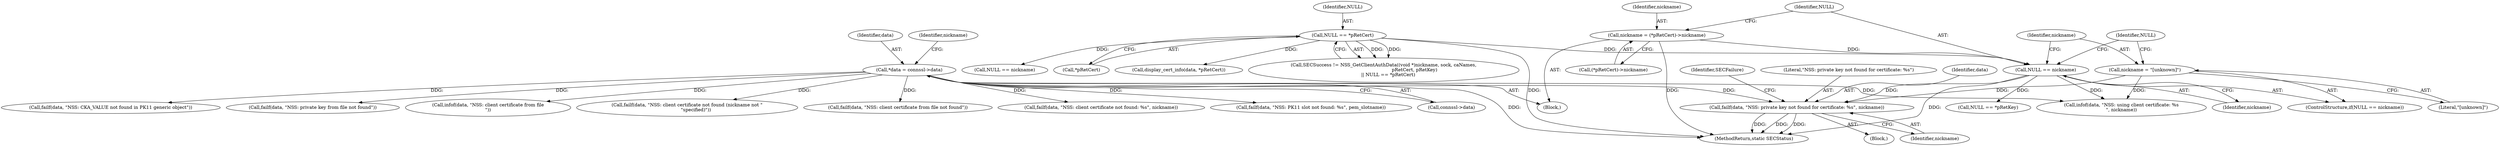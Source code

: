 digraph "0_curl_curl-7_50_2~32@pointer" {
"1000291" [label="(Call,failf(data, \"NSS: private key not found for certificate: %s\", nickname))"];
"1000117" [label="(Call,*data = connssl->data)"];
"1000279" [label="(Call,NULL == nickname)"];
"1000253" [label="(Call,NULL == *pRetCert)"];
"1000272" [label="(Call,nickname = (*pRetCert)->nickname)"];
"1000282" [label="(Call,nickname = \"[unknown]\")"];
"1000282" [label="(Call,nickname = \"[unknown]\")"];
"1000287" [label="(Identifier,NULL)"];
"1000254" [label="(Identifier,NULL)"];
"1000274" [label="(Call,(*pRetCert)->nickname)"];
"1000280" [label="(Identifier,NULL)"];
"1000175" [label="(Call,failf(data, \"NSS: CKA_VALUE not found in PK11 generic object\"))"];
"1000119" [label="(Call,connssl->data)"];
"1000117" [label="(Call,*data = connssl->data)"];
"1000278" [label="(ControlStructure,if(NULL == nickname))"];
"1000109" [label="(Block,)"];
"1000253" [label="(Call,NULL == *pRetCert)"];
"1000296" [label="(Identifier,SECFailure)"];
"1000294" [label="(Identifier,nickname)"];
"1000293" [label="(Literal,\"NSS: private key not found for certificate: %s\")"];
"1000301" [label="(Call,display_cert_info(data, *pRetCert))"];
"1000218" [label="(Call,failf(data, \"NSS: private key from file not found\"))"];
"1000307" [label="(MethodReturn,static SECStatus)"];
"1000225" [label="(Call,infof(data, \"NSS: client certificate from file\n\"))"];
"1000259" [label="(Call,NULL == nickname)"];
"1000284" [label="(Literal,\"[unknown]\")"];
"1000262" [label="(Call,failf(data, \"NSS: client certificate not found (nickname not \"\n            \"specified)\"))"];
"1000281" [label="(Identifier,nickname)"];
"1000272" [label="(Call,nickname = (*pRetCert)->nickname)"];
"1000242" [label="(Call,SECSuccess != NSS_GetClientAuthData((void *)nickname, sock, caNames,\n                                          pRetCert, pRetKey)\n      || NULL == *pRetCert)"];
"1000290" [label="(Block,)"];
"1000118" [label="(Identifier,data)"];
"1000292" [label="(Identifier,data)"];
"1000291" [label="(Call,failf(data, \"NSS: private key not found for certificate: %s\", nickname))"];
"1000198" [label="(Call,failf(data, \"NSS: client certificate from file not found\"))"];
"1000255" [label="(Call,*pRetCert)"];
"1000286" [label="(Call,NULL == *pRetKey)"];
"1000273" [label="(Identifier,nickname)"];
"1000266" [label="(Call,failf(data, \"NSS: client certificate not found: %s\", nickname))"];
"1000283" [label="(Identifier,nickname)"];
"1000124" [label="(Identifier,nickname)"];
"1000297" [label="(Call,infof(data, \"NSS: using client certificate: %s\n\", nickname))"];
"1000279" [label="(Call,NULL == nickname)"];
"1000157" [label="(Call,failf(data, \"NSS: PK11 slot not found: %s\", pem_slotname))"];
"1000291" -> "1000290"  [label="AST: "];
"1000291" -> "1000294"  [label="CFG: "];
"1000292" -> "1000291"  [label="AST: "];
"1000293" -> "1000291"  [label="AST: "];
"1000294" -> "1000291"  [label="AST: "];
"1000296" -> "1000291"  [label="CFG: "];
"1000291" -> "1000307"  [label="DDG: "];
"1000291" -> "1000307"  [label="DDG: "];
"1000291" -> "1000307"  [label="DDG: "];
"1000117" -> "1000291"  [label="DDG: "];
"1000279" -> "1000291"  [label="DDG: "];
"1000282" -> "1000291"  [label="DDG: "];
"1000117" -> "1000109"  [label="AST: "];
"1000117" -> "1000119"  [label="CFG: "];
"1000118" -> "1000117"  [label="AST: "];
"1000119" -> "1000117"  [label="AST: "];
"1000124" -> "1000117"  [label="CFG: "];
"1000117" -> "1000307"  [label="DDG: "];
"1000117" -> "1000157"  [label="DDG: "];
"1000117" -> "1000175"  [label="DDG: "];
"1000117" -> "1000198"  [label="DDG: "];
"1000117" -> "1000218"  [label="DDG: "];
"1000117" -> "1000225"  [label="DDG: "];
"1000117" -> "1000262"  [label="DDG: "];
"1000117" -> "1000266"  [label="DDG: "];
"1000117" -> "1000297"  [label="DDG: "];
"1000279" -> "1000278"  [label="AST: "];
"1000279" -> "1000281"  [label="CFG: "];
"1000280" -> "1000279"  [label="AST: "];
"1000281" -> "1000279"  [label="AST: "];
"1000283" -> "1000279"  [label="CFG: "];
"1000287" -> "1000279"  [label="CFG: "];
"1000279" -> "1000307"  [label="DDG: "];
"1000253" -> "1000279"  [label="DDG: "];
"1000272" -> "1000279"  [label="DDG: "];
"1000279" -> "1000286"  [label="DDG: "];
"1000279" -> "1000297"  [label="DDG: "];
"1000253" -> "1000242"  [label="AST: "];
"1000253" -> "1000255"  [label="CFG: "];
"1000254" -> "1000253"  [label="AST: "];
"1000255" -> "1000253"  [label="AST: "];
"1000242" -> "1000253"  [label="CFG: "];
"1000253" -> "1000307"  [label="DDG: "];
"1000253" -> "1000242"  [label="DDG: "];
"1000253" -> "1000242"  [label="DDG: "];
"1000253" -> "1000259"  [label="DDG: "];
"1000253" -> "1000301"  [label="DDG: "];
"1000272" -> "1000109"  [label="AST: "];
"1000272" -> "1000274"  [label="CFG: "];
"1000273" -> "1000272"  [label="AST: "];
"1000274" -> "1000272"  [label="AST: "];
"1000280" -> "1000272"  [label="CFG: "];
"1000272" -> "1000307"  [label="DDG: "];
"1000282" -> "1000278"  [label="AST: "];
"1000282" -> "1000284"  [label="CFG: "];
"1000283" -> "1000282"  [label="AST: "];
"1000284" -> "1000282"  [label="AST: "];
"1000287" -> "1000282"  [label="CFG: "];
"1000282" -> "1000297"  [label="DDG: "];
}

